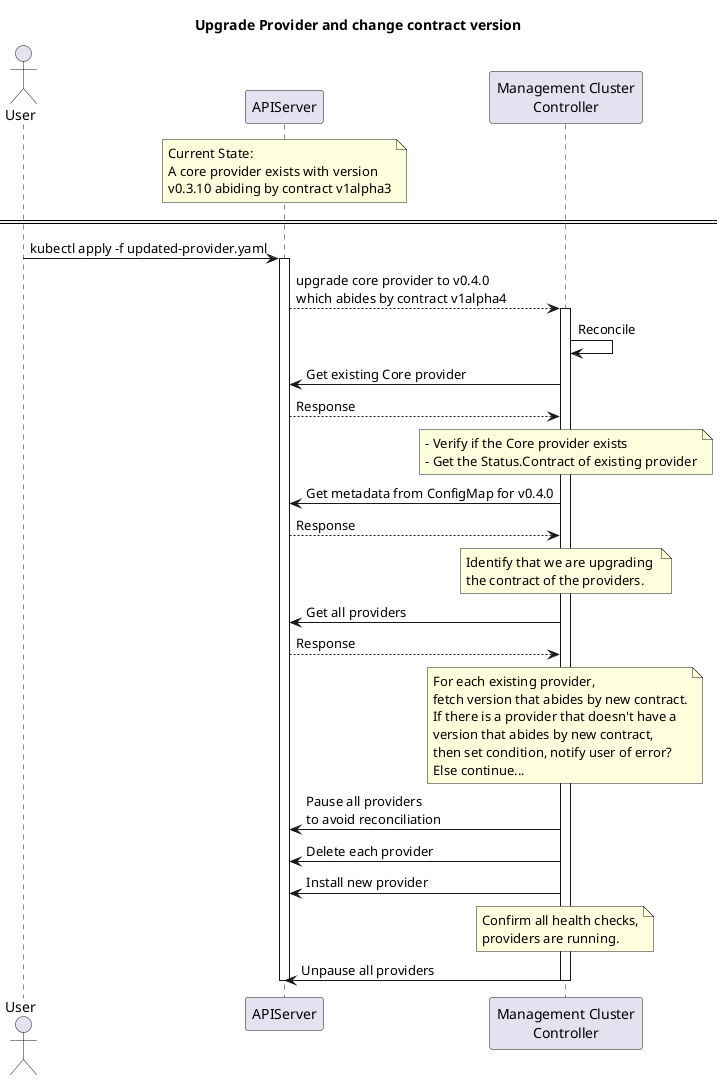 @startuml
title Upgrade Provider and change contract version
actor User
participant APIServer
participant "Management Cluster\nController" as Controller

note over APIServer
Current State:
A core provider exists with version 
v0.3.10 abiding by contract v1alpha3
end note
====
User -> APIServer: kubectl apply -f updated-provider.yaml

activate APIServer
APIServer --> Controller: upgrade core provider to v0.4.0\nwhich abides by contract v1alpha4
activate Controller
Controller -> Controller: Reconcile

Controller -> APIServer: Get existing Core provider
APIServer --> Controller: Response

note over Controller
- Verify if the Core provider exists
- Get the Status.Contract of existing provider
end note

Controller -> APIServer: Get metadata from ConfigMap for v0.4.0
APIServer --> Controller: Response

note over Controller
Identify that we are upgrading 
the contract of the providers.
end note 

Controller -> APIServer: Get all providers
APIServer --> Controller: Response

note over Controller
For each existing provider,
fetch version that abides by new contract.
If there is a provider that doesn't have a
version that abides by new contract,
then set condition, notify user of error?
Else continue...
end note

Controller -> APIServer: Pause all providers\nto avoid reconciliation

Controller -> APIServer: Delete each provider
Controller -> APIServer: Install new provider

note over Controller
Confirm all health checks,
providers are running.
end note

Controller -> APIServer: Unpause all providers

deactivate APIServer
deactivate Controller
@enduml
